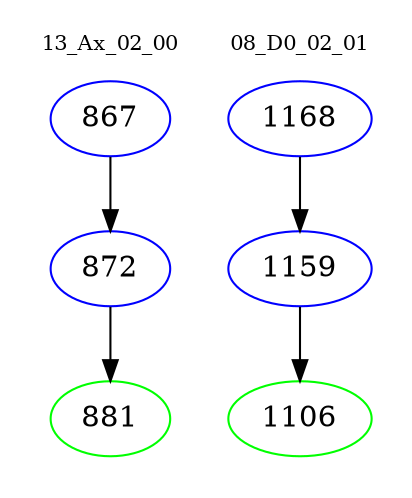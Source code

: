 digraph{
subgraph cluster_0 {
color = white
label = "13_Ax_02_00";
fontsize=10;
T0_867 [label="867", color="blue"]
T0_867 -> T0_872 [color="black"]
T0_872 [label="872", color="blue"]
T0_872 -> T0_881 [color="black"]
T0_881 [label="881", color="green"]
}
subgraph cluster_1 {
color = white
label = "08_D0_02_01";
fontsize=10;
T1_1168 [label="1168", color="blue"]
T1_1168 -> T1_1159 [color="black"]
T1_1159 [label="1159", color="blue"]
T1_1159 -> T1_1106 [color="black"]
T1_1106 [label="1106", color="green"]
}
}
